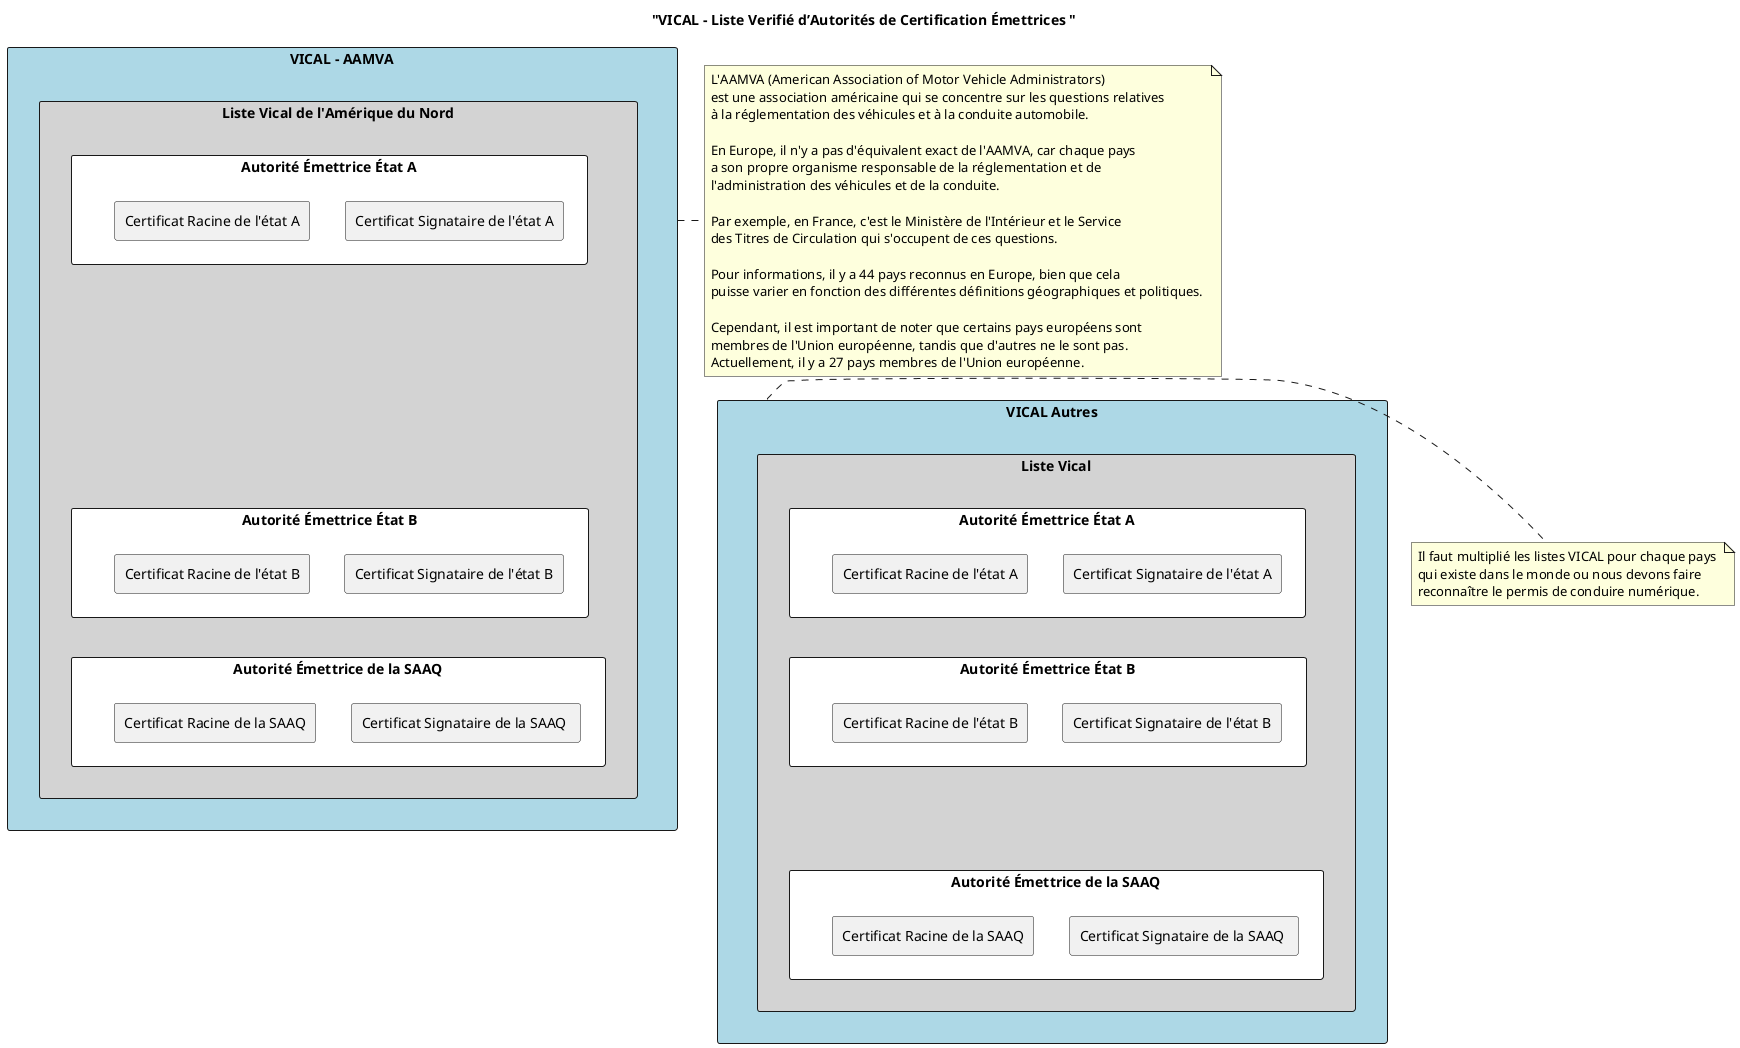 @startuml Vical
allow_mixing

title 
    "VICAL - Liste Verifié d’Autorités de Certification Émettrices "
end title

rectangle "VICAL - AAMVA" as vicalaamva #LightBlue{
    ' Liste Vical
    rectangle "Liste Vical de l'Amérique du Nord" as listeaamva #LightGray{
            rectangle "Autorité Émettrice État A" as aea #White{
                rectangle "Certificat Signataire de l'état A" as csa
                rectangle "Certificat Racine de l'état A" as cra
            }

            rectangle "Autorité Émettrice État B" as aeb #White{
                rectangle "Certificat Signataire de l'état B" as csb
                rectangle "Certificat Racine de l'état B" as crb
            }

            rectangle "Autorité Émettrice de la SAAQ" as aesaaq  #White{
                rectangle "Certificat Signataire de la SAAQ " as cssaaq
                rectangle "Certificat Racine de la SAAQ" as crsaaq
            }

            aea -[hidden]down- aeb
            aeb -[hidden]down- aesaaq
    }
}

note right of vicalaamva
    L'AAMVA (American Association of Motor Vehicle Administrators) 
    est une association américaine qui se concentre sur les questions relatives 
    à la réglementation des véhicules et à la conduite automobile.

    En Europe, il n'y a pas d'équivalent exact de l'AAMVA, car chaque pays 
    a son propre organisme responsable de la réglementation et de 
    l'administration des véhicules et de la conduite. 
    
    Par exemple, en France, c'est le Ministère de l'Intérieur et le Service 
    des Titres de Circulation qui s'occupent de ces questions. 
    
    Pour informations, il y a 44 pays reconnus en Europe, bien que cela 
    puisse varier en fonction des différentes définitions géographiques et politiques. 

    Cependant, il est important de noter que certains pays européens sont 
    membres de l'Union européenne, tandis que d'autres ne le sont pas. 
    Actuellement, il y a 27 pays membres de l'Union européenne.
end note

rectangle "VICAL Autres" as vical #LightBlue{
    ' Liste Vical
    rectangle "Liste Vical" as liste #LightGray{
            rectangle "Autorité Émettrice État A" as aex #White{
                rectangle "Certificat Signataire de l'état A" as csx
                rectangle "Certificat Racine de l'état A" as crx
            }

            rectangle "Autorité Émettrice État B" as aey #White{
                rectangle "Certificat Signataire de l'état B" as csy
                rectangle "Certificat Racine de l'état B" as cry
            }

            rectangle "Autorité Émettrice de la SAAQ" as aesaaq2  #White{
                rectangle "Certificat Signataire de la SAAQ " as cssaaq2
                rectangle "Certificat Racine de la SAAQ" as crsaaq2
            }

            aex -[hidden]down- aey
            aey -[hidden]down- aesaaq2
    }
}

note right of vical
    Il faut multiplié les listes VICAL pour chaque pays 
    qui existe dans le monde ou nous devons faire 
    reconnaître le permis de conduire numérique.
end note

vicalaamva -[hidden]down- vical

@enduml